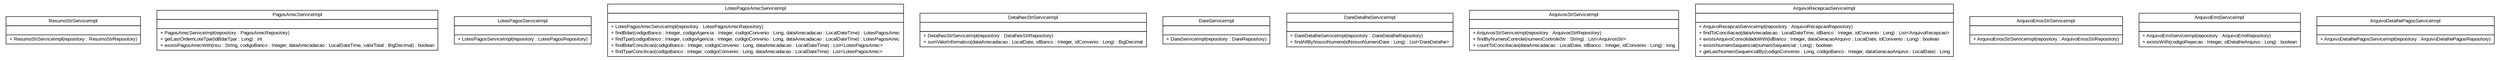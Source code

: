 #!/usr/local/bin/dot
#
# Class diagram 
# Generated by UMLGraph version R5_6 (http://www.umlgraph.org/)
#

digraph G {
	edge [fontname="arial",fontsize=10,labelfontname="arial",labelfontsize=10];
	node [fontname="arial",fontsize=10,shape=plaintext];
	nodesep=0.25;
	ranksep=0.5;
	// br.gov.to.sefaz.arr.processamento.service.impl.ResumoStrServiceImpl
	c152320 [label=<<table title="br.gov.to.sefaz.arr.processamento.service.impl.ResumoStrServiceImpl" border="0" cellborder="1" cellspacing="0" cellpadding="2" port="p" href="./ResumoStrServiceImpl.html">
		<tr><td><table border="0" cellspacing="0" cellpadding="1">
<tr><td align="center" balign="center"> ResumoStrServiceImpl </td></tr>
		</table></td></tr>
		<tr><td><table border="0" cellspacing="0" cellpadding="1">
<tr><td align="left" balign="left">  </td></tr>
		</table></td></tr>
		<tr><td><table border="0" cellspacing="0" cellpadding="1">
<tr><td align="left" balign="left"> + ResumoStrServiceImpl(repository : ResumoStrRepository) </td></tr>
		</table></td></tr>
		</table>>, URL="./ResumoStrServiceImpl.html", fontname="arial", fontcolor="black", fontsize=10.0];
	// br.gov.to.sefaz.arr.processamento.service.impl.PagosArrecServiceImpl
	c152321 [label=<<table title="br.gov.to.sefaz.arr.processamento.service.impl.PagosArrecServiceImpl" border="0" cellborder="1" cellspacing="0" cellpadding="2" port="p" href="./PagosArrecServiceImpl.html">
		<tr><td><table border="0" cellspacing="0" cellpadding="1">
<tr><td align="center" balign="center"> PagosArrecServiceImpl </td></tr>
		</table></td></tr>
		<tr><td><table border="0" cellspacing="0" cellpadding="1">
<tr><td align="left" balign="left">  </td></tr>
		</table></td></tr>
		<tr><td><table border="0" cellspacing="0" cellpadding="1">
<tr><td align="left" balign="left"> + PagosArrecServiceImpl(repository : PagosArrecRepository) </td></tr>
<tr><td align="left" balign="left"> + getLastOrdemLoteTpar(idBdarTpar : Long) : int </td></tr>
<tr><td align="left" balign="left"> + existsPagosArrecWith(nsu : String, codigoBanco : Integer, dataArrecadacao : LocalDateTime, valorTotal : BigDecimal) : boolean </td></tr>
		</table></td></tr>
		</table>>, URL="./PagosArrecServiceImpl.html", fontname="arial", fontcolor="black", fontsize=10.0];
	// br.gov.to.sefaz.arr.processamento.service.impl.LotesPagosServiceImpl
	c152322 [label=<<table title="br.gov.to.sefaz.arr.processamento.service.impl.LotesPagosServiceImpl" border="0" cellborder="1" cellspacing="0" cellpadding="2" port="p" href="./LotesPagosServiceImpl.html">
		<tr><td><table border="0" cellspacing="0" cellpadding="1">
<tr><td align="center" balign="center"> LotesPagosServiceImpl </td></tr>
		</table></td></tr>
		<tr><td><table border="0" cellspacing="0" cellpadding="1">
<tr><td align="left" balign="left">  </td></tr>
		</table></td></tr>
		<tr><td><table border="0" cellspacing="0" cellpadding="1">
<tr><td align="left" balign="left"> + LotesPagosServiceImpl(repository : LotesPagosRepository) </td></tr>
		</table></td></tr>
		</table>>, URL="./LotesPagosServiceImpl.html", fontname="arial", fontcolor="black", fontsize=10.0];
	// br.gov.to.sefaz.arr.processamento.service.impl.LotesPagosArrecServiceImpl
	c152323 [label=<<table title="br.gov.to.sefaz.arr.processamento.service.impl.LotesPagosArrecServiceImpl" border="0" cellborder="1" cellspacing="0" cellpadding="2" port="p" href="./LotesPagosArrecServiceImpl.html">
		<tr><td><table border="0" cellspacing="0" cellpadding="1">
<tr><td align="center" balign="center"> LotesPagosArrecServiceImpl </td></tr>
		</table></td></tr>
		<tr><td><table border="0" cellspacing="0" cellpadding="1">
<tr><td align="left" balign="left">  </td></tr>
		</table></td></tr>
		<tr><td><table border="0" cellspacing="0" cellpadding="1">
<tr><td align="left" balign="left"> + LotesPagosArrecServiceImpl(repository : LotesPagosArrecRepository) </td></tr>
<tr><td align="left" balign="left"> + findBdar(codigoBanco : Integer, codigoAgencia : Integer, codigoConvenio : Long, dataArrecadacao : LocalDateTime) : LotesPagosArrec </td></tr>
<tr><td align="left" balign="left"> + findTpar(codigoBanco : Integer, codigoAgencia : Integer, codigoConvenio : Long, dataArrecadacao : LocalDateTime) : LotesPagosArrec </td></tr>
<tr><td align="left" balign="left"> + findBdarConcilicao(codigoBanco : Integer, codigoConvenio : Long, dataArrecadacao : LocalDateTime) : List&lt;LotesPagosArrec&gt; </td></tr>
<tr><td align="left" balign="left"> + findTparConcilicao(codigoBanco : Integer, codigoConvenio : Long, dataArrecadacao : LocalDateTime) : List&lt;LotesPagosArrec&gt; </td></tr>
		</table></td></tr>
		</table>>, URL="./LotesPagosArrecServiceImpl.html", fontname="arial", fontcolor="black", fontsize=10.0];
	// br.gov.to.sefaz.arr.processamento.service.impl.DetalhesStrServiceImpl
	c152324 [label=<<table title="br.gov.to.sefaz.arr.processamento.service.impl.DetalhesStrServiceImpl" border="0" cellborder="1" cellspacing="0" cellpadding="2" port="p" href="./DetalhesStrServiceImpl.html">
		<tr><td><table border="0" cellspacing="0" cellpadding="1">
<tr><td align="center" balign="center"> DetalhesStrServiceImpl </td></tr>
		</table></td></tr>
		<tr><td><table border="0" cellspacing="0" cellpadding="1">
<tr><td align="left" balign="left">  </td></tr>
		</table></td></tr>
		<tr><td><table border="0" cellspacing="0" cellpadding="1">
<tr><td align="left" balign="left"> + DetalhesStrServiceImpl(repository : DetalhesStrRepository) </td></tr>
<tr><td align="left" balign="left"> + sumValorInformativo(dataArrecadacao : LocalDate, idBanco : Integer, idConvenio : Long) : BigDecimal </td></tr>
		</table></td></tr>
		</table>>, URL="./DetalhesStrServiceImpl.html", fontname="arial", fontcolor="black", fontsize=10.0];
	// br.gov.to.sefaz.arr.processamento.service.impl.DareServiceImpl
	c152325 [label=<<table title="br.gov.to.sefaz.arr.processamento.service.impl.DareServiceImpl" border="0" cellborder="1" cellspacing="0" cellpadding="2" port="p" href="./DareServiceImpl.html">
		<tr><td><table border="0" cellspacing="0" cellpadding="1">
<tr><td align="center" balign="center"> DareServiceImpl </td></tr>
		</table></td></tr>
		<tr><td><table border="0" cellspacing="0" cellpadding="1">
<tr><td align="left" balign="left">  </td></tr>
		</table></td></tr>
		<tr><td><table border="0" cellspacing="0" cellpadding="1">
<tr><td align="left" balign="left"> + DareServiceImpl(repository : DareRepository) </td></tr>
		</table></td></tr>
		</table>>, URL="./DareServiceImpl.html", fontname="arial", fontcolor="black", fontsize=10.0];
	// br.gov.to.sefaz.arr.processamento.service.impl.DareDetalheServiceImpl
	c152326 [label=<<table title="br.gov.to.sefaz.arr.processamento.service.impl.DareDetalheServiceImpl" border="0" cellborder="1" cellspacing="0" cellpadding="2" port="p" href="./DareDetalheServiceImpl.html">
		<tr><td><table border="0" cellspacing="0" cellpadding="1">
<tr><td align="center" balign="center"> DareDetalheServiceImpl </td></tr>
		</table></td></tr>
		<tr><td><table border="0" cellspacing="0" cellpadding="1">
<tr><td align="left" balign="left">  </td></tr>
		</table></td></tr>
		<tr><td><table border="0" cellspacing="0" cellpadding="1">
<tr><td align="left" balign="left"> + DareDetalheServiceImpl(repository : DareDetalheRepository) </td></tr>
<tr><td align="left" balign="left"> + findAllByNossoNumero(idNossoNumeroDare : Long) : List&lt;DareDetalhe&gt; </td></tr>
		</table></td></tr>
		</table>>, URL="./DareDetalheServiceImpl.html", fontname="arial", fontcolor="black", fontsize=10.0];
	// br.gov.to.sefaz.arr.processamento.service.impl.ArquivosStrServiceImpl
	c152327 [label=<<table title="br.gov.to.sefaz.arr.processamento.service.impl.ArquivosStrServiceImpl" border="0" cellborder="1" cellspacing="0" cellpadding="2" port="p" href="./ArquivosStrServiceImpl.html">
		<tr><td><table border="0" cellspacing="0" cellpadding="1">
<tr><td align="center" balign="center"> ArquivosStrServiceImpl </td></tr>
		</table></td></tr>
		<tr><td><table border="0" cellspacing="0" cellpadding="1">
<tr><td align="left" balign="left">  </td></tr>
		</table></td></tr>
		<tr><td><table border="0" cellspacing="0" cellpadding="1">
<tr><td align="left" balign="left"> + ArquivosStrServiceImpl(repository : ArquivosStrRepository) </td></tr>
<tr><td align="left" balign="left"> + findByNumeroControle(numeroControleStr : String) : List&lt;ArquivosStr&gt; </td></tr>
<tr><td align="left" balign="left"> + countToConciliacao(dataArrecadacao : LocalDate, idBanco : Integer, idConvenio : Long) : long </td></tr>
		</table></td></tr>
		</table>>, URL="./ArquivosStrServiceImpl.html", fontname="arial", fontcolor="black", fontsize=10.0];
	// br.gov.to.sefaz.arr.processamento.service.impl.ArquivoRecepcaoServiceImpl
	c152328 [label=<<table title="br.gov.to.sefaz.arr.processamento.service.impl.ArquivoRecepcaoServiceImpl" border="0" cellborder="1" cellspacing="0" cellpadding="2" port="p" href="./ArquivoRecepcaoServiceImpl.html">
		<tr><td><table border="0" cellspacing="0" cellpadding="1">
<tr><td align="center" balign="center"> ArquivoRecepcaoServiceImpl </td></tr>
		</table></td></tr>
		<tr><td><table border="0" cellspacing="0" cellpadding="1">
<tr><td align="left" balign="left">  </td></tr>
		</table></td></tr>
		<tr><td><table border="0" cellspacing="0" cellpadding="1">
<tr><td align="left" balign="left"> + ArquivoRecepcaoServiceImpl(repository : ArquivoRecepcaoRepository) </td></tr>
<tr><td align="left" balign="left"> + findToConciliacao(dataArrecadacao : LocalDateTime, idBanco : Integer, idConvenio : Long) : List&lt;ArquivoRecepcao&gt; </td></tr>
<tr><td align="left" balign="left"> + existsArquivoConsolidadoWith(idBanco : Integer, dataGeracaoArquivo : LocalDate, idConvenio : Long) : boolean </td></tr>
<tr><td align="left" balign="left"> + existsNumeroSequencial(numeroSequencial : Long) : boolean </td></tr>
<tr><td align="left" balign="left"> + getLastNumeroSequencialBy(codigoConvenio : Long, codigoBanco : Integer, dataGeracaoArquivo : LocalDate) : Long </td></tr>
		</table></td></tr>
		</table>>, URL="./ArquivoRecepcaoServiceImpl.html", fontname="arial", fontcolor="black", fontsize=10.0];
	// br.gov.to.sefaz.arr.processamento.service.impl.ArquivoErrosStrServiceImpl
	c152329 [label=<<table title="br.gov.to.sefaz.arr.processamento.service.impl.ArquivoErrosStrServiceImpl" border="0" cellborder="1" cellspacing="0" cellpadding="2" port="p" href="./ArquivoErrosStrServiceImpl.html">
		<tr><td><table border="0" cellspacing="0" cellpadding="1">
<tr><td align="center" balign="center"> ArquivoErrosStrServiceImpl </td></tr>
		</table></td></tr>
		<tr><td><table border="0" cellspacing="0" cellpadding="1">
<tr><td align="left" balign="left">  </td></tr>
		</table></td></tr>
		<tr><td><table border="0" cellspacing="0" cellpadding="1">
<tr><td align="left" balign="left"> + ArquivoErrosStrServiceImpl(repository : ArquivoErrosStrRepository) </td></tr>
		</table></td></tr>
		</table>>, URL="./ArquivoErrosStrServiceImpl.html", fontname="arial", fontcolor="black", fontsize=10.0];
	// br.gov.to.sefaz.arr.processamento.service.impl.ArquivoErroServiceImpl
	c152330 [label=<<table title="br.gov.to.sefaz.arr.processamento.service.impl.ArquivoErroServiceImpl" border="0" cellborder="1" cellspacing="0" cellpadding="2" port="p" href="./ArquivoErroServiceImpl.html">
		<tr><td><table border="0" cellspacing="0" cellpadding="1">
<tr><td align="center" balign="center"> ArquivoErroServiceImpl </td></tr>
		</table></td></tr>
		<tr><td><table border="0" cellspacing="0" cellpadding="1">
<tr><td align="left" balign="left">  </td></tr>
		</table></td></tr>
		<tr><td><table border="0" cellspacing="0" cellpadding="1">
<tr><td align="left" balign="left"> + ArquivoErroServiceImpl(repository : ArquivoErroRepository) </td></tr>
<tr><td align="left" balign="left"> + existsWith(codigoRejeicao : Integer, idDetalheArquivo : Long) : boolean </td></tr>
		</table></td></tr>
		</table>>, URL="./ArquivoErroServiceImpl.html", fontname="arial", fontcolor="black", fontsize=10.0];
	// br.gov.to.sefaz.arr.processamento.service.impl.ArquivoDetalhePagosServiceImpl
	c152331 [label=<<table title="br.gov.to.sefaz.arr.processamento.service.impl.ArquivoDetalhePagosServiceImpl" border="0" cellborder="1" cellspacing="0" cellpadding="2" port="p" href="./ArquivoDetalhePagosServiceImpl.html">
		<tr><td><table border="0" cellspacing="0" cellpadding="1">
<tr><td align="center" balign="center"> ArquivoDetalhePagosServiceImpl </td></tr>
		</table></td></tr>
		<tr><td><table border="0" cellspacing="0" cellpadding="1">
<tr><td align="left" balign="left">  </td></tr>
		</table></td></tr>
		<tr><td><table border="0" cellspacing="0" cellpadding="1">
<tr><td align="left" balign="left"> + ArquivoDetalhePagosServiceImpl(repository : ArquivoDetalhePagosRepository) </td></tr>
		</table></td></tr>
		</table>>, URL="./ArquivoDetalhePagosServiceImpl.html", fontname="arial", fontcolor="black", fontsize=10.0];
}

